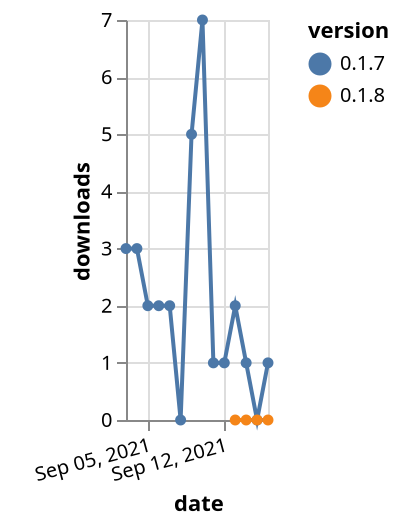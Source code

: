 {"$schema": "https://vega.github.io/schema/vega-lite/v5.json", "description": "A simple bar chart with embedded data.", "data": {"values": [{"date": "2021-09-03", "total": 233, "delta": 3, "version": "0.1.7"}, {"date": "2021-09-04", "total": 236, "delta": 3, "version": "0.1.7"}, {"date": "2021-09-05", "total": 238, "delta": 2, "version": "0.1.7"}, {"date": "2021-09-06", "total": 240, "delta": 2, "version": "0.1.7"}, {"date": "2021-09-07", "total": 242, "delta": 2, "version": "0.1.7"}, {"date": "2021-09-08", "total": 242, "delta": 0, "version": "0.1.7"}, {"date": "2021-09-09", "total": 247, "delta": 5, "version": "0.1.7"}, {"date": "2021-09-10", "total": 254, "delta": 7, "version": "0.1.7"}, {"date": "2021-09-11", "total": 255, "delta": 1, "version": "0.1.7"}, {"date": "2021-09-12", "total": 256, "delta": 1, "version": "0.1.7"}, {"date": "2021-09-13", "total": 258, "delta": 2, "version": "0.1.7"}, {"date": "2021-09-14", "total": 259, "delta": 1, "version": "0.1.7"}, {"date": "2021-09-15", "total": 259, "delta": 0, "version": "0.1.7"}, {"date": "2021-09-16", "total": 260, "delta": 1, "version": "0.1.7"}, {"date": "2021-09-13", "total": 1, "delta": 0, "version": "0.1.8"}, {"date": "2021-09-14", "total": 31, "delta": 0, "version": "0.1.8"}, {"date": "2021-09-15", "total": 41, "delta": 0, "version": "0.1.8"}, {"date": "2021-09-16", "total": 54, "delta": 0, "version": "0.1.8"}]}, "width": "container", "mark": {"type": "line", "point": {"filled": true}}, "encoding": {"x": {"field": "date", "type": "temporal", "timeUnit": "yearmonthdate", "title": "date", "axis": {"labelAngle": -15}}, "y": {"field": "delta", "type": "quantitative", "title": "downloads"}, "color": {"field": "version", "type": "nominal"}, "tooltip": {"field": "delta"}}}
